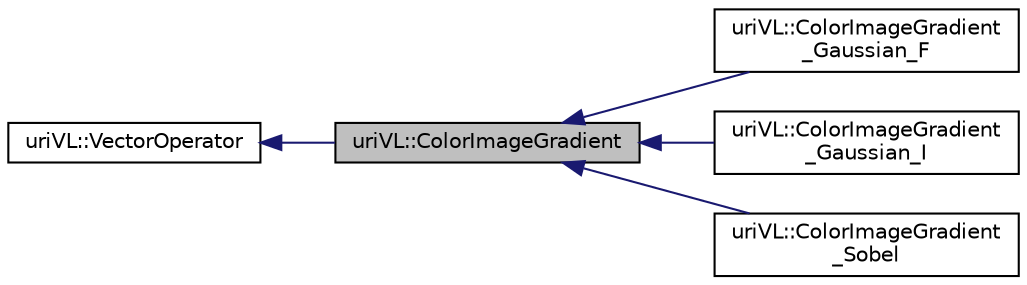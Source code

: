 digraph "uriVL::ColorImageGradient"
{
  edge [fontname="Helvetica",fontsize="10",labelfontname="Helvetica",labelfontsize="10"];
  node [fontname="Helvetica",fontsize="10",shape=record];
  rankdir="LR";
  Node1 [label="uriVL::ColorImageGradient",height=0.2,width=0.4,color="black", fillcolor="grey75", style="filled", fontcolor="black"];
  Node2 -> Node1 [dir="back",color="midnightblue",fontsize="10",style="solid",fontname="Helvetica"];
  Node2 [label="uriVL::VectorOperator",height=0.2,width=0.4,color="black", fillcolor="white", style="filled",URL="$classuriVL_1_1VectorOperator.html",tooltip="Virtual parent class for all vector operators (operators that are applied to a raster image and produ..."];
  Node1 -> Node3 [dir="back",color="midnightblue",fontsize="10",style="solid",fontname="Helvetica"];
  Node3 [label="uriVL::ColorImageGradient\l_Gaussian_F",height=0.2,width=0.4,color="black", fillcolor="white", style="filled",URL="$classuriVL_1_1ColorImageGradient__Gaussian__F.html",tooltip="Vector operator that computes the gradient of a color raster image using a \"gradient of Gaussian\" fil..."];
  Node1 -> Node4 [dir="back",color="midnightblue",fontsize="10",style="solid",fontname="Helvetica"];
  Node4 [label="uriVL::ColorImageGradient\l_Gaussian_I",height=0.2,width=0.4,color="black", fillcolor="white", style="filled",URL="$classuriVL_1_1ColorImageGradient__Gaussian__I.html",tooltip="Vector operator that computes the gradient of a raster image using a \"gradient of Gaussian\" filter..."];
  Node1 -> Node5 [dir="back",color="midnightblue",fontsize="10",style="solid",fontname="Helvetica"];
  Node5 [label="uriVL::ColorImageGradient\l_Sobel",height=0.2,width=0.4,color="black", fillcolor="white", style="filled",URL="$classuriVL_1_1ColorImageGradient__Sobel.html",tooltip="Vector operator that computes the gradient of a raster image using Sobel-like masks. "];
}
